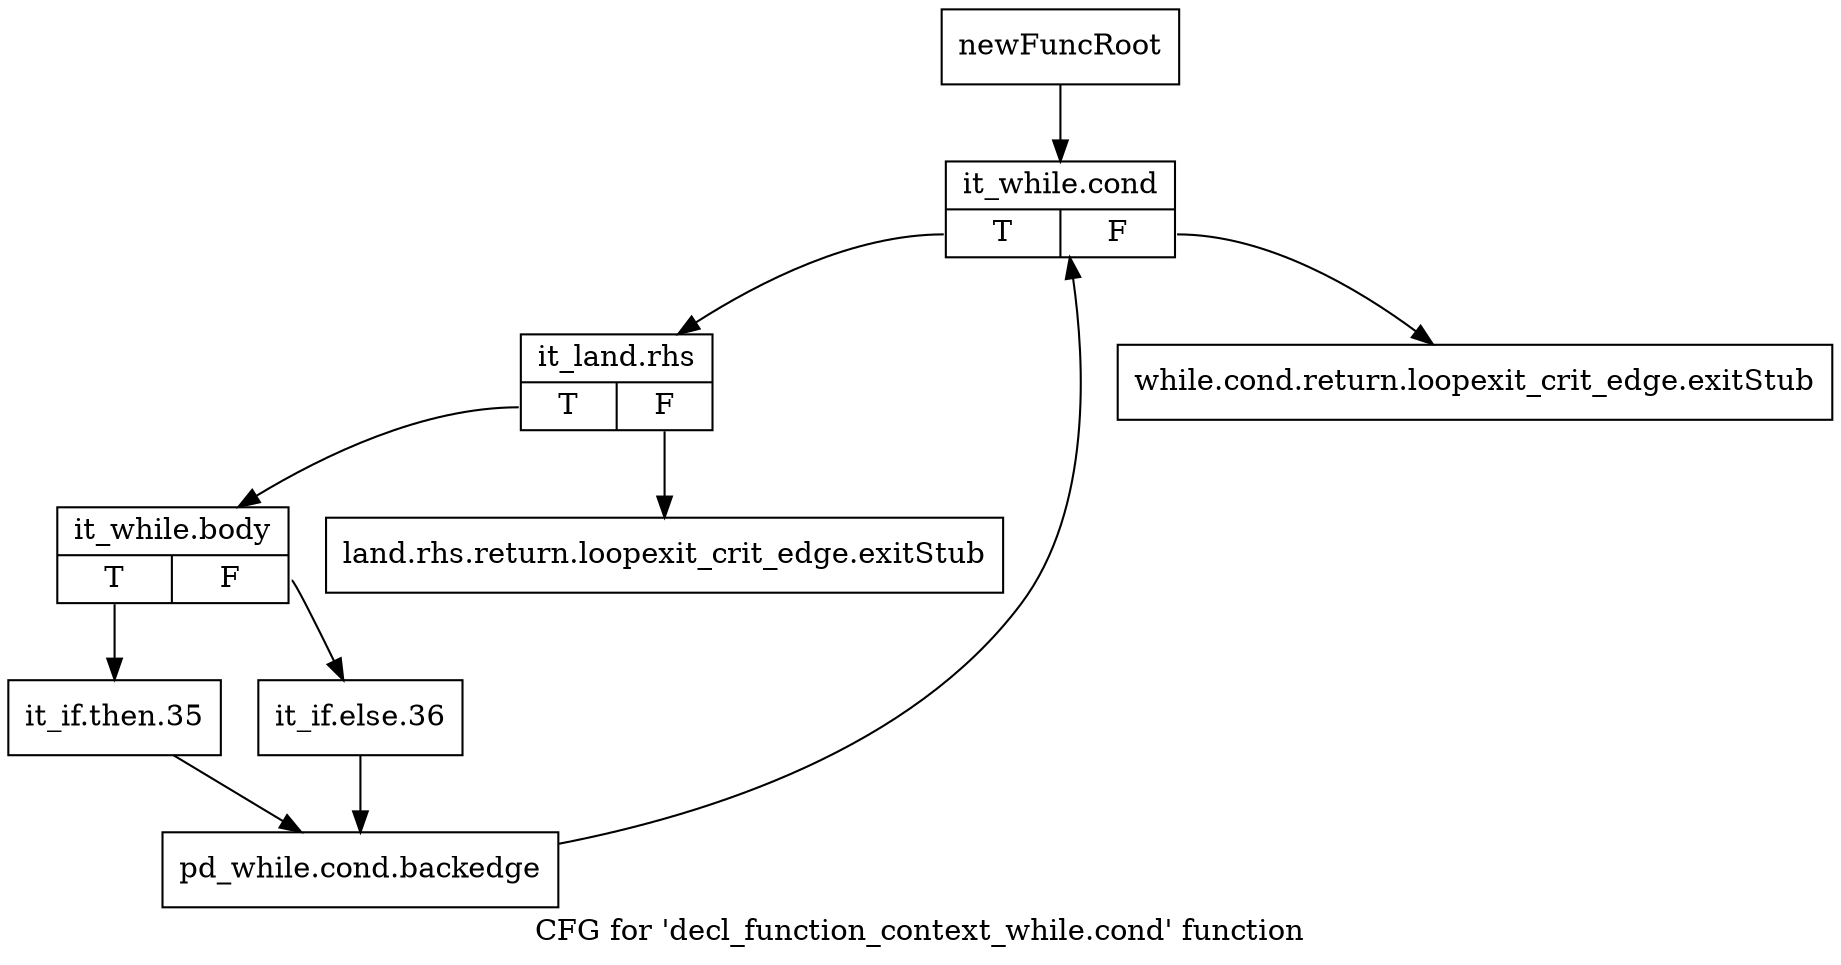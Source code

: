 digraph "CFG for 'decl_function_context_while.cond' function" {
	label="CFG for 'decl_function_context_while.cond' function";

	Node0xc4d0ab0 [shape=record,label="{newFuncRoot}"];
	Node0xc4d0ab0 -> Node0xc4d1420;
	Node0xc4d0b00 [shape=record,label="{while.cond.return.loopexit_crit_edge.exitStub}"];
	Node0xc4d0b50 [shape=record,label="{land.rhs.return.loopexit_crit_edge.exitStub}"];
	Node0xc4d1420 [shape=record,label="{it_while.cond|{<s0>T|<s1>F}}"];
	Node0xc4d1420:s0 -> Node0xc4d1470;
	Node0xc4d1420:s1 -> Node0xc4d0b00;
	Node0xc4d1470 [shape=record,label="{it_land.rhs|{<s0>T|<s1>F}}"];
	Node0xc4d1470:s0 -> Node0xc4d14c0;
	Node0xc4d1470:s1 -> Node0xc4d0b50;
	Node0xc4d14c0 [shape=record,label="{it_while.body|{<s0>T|<s1>F}}"];
	Node0xc4d14c0:s0 -> Node0xc4d1560;
	Node0xc4d14c0:s1 -> Node0xc4d1510;
	Node0xc4d1510 [shape=record,label="{it_if.else.36}"];
	Node0xc4d1510 -> Node0xc4d15b0;
	Node0xc4d1560 [shape=record,label="{it_if.then.35}"];
	Node0xc4d1560 -> Node0xc4d15b0;
	Node0xc4d15b0 [shape=record,label="{pd_while.cond.backedge}"];
	Node0xc4d15b0 -> Node0xc4d1420;
}
